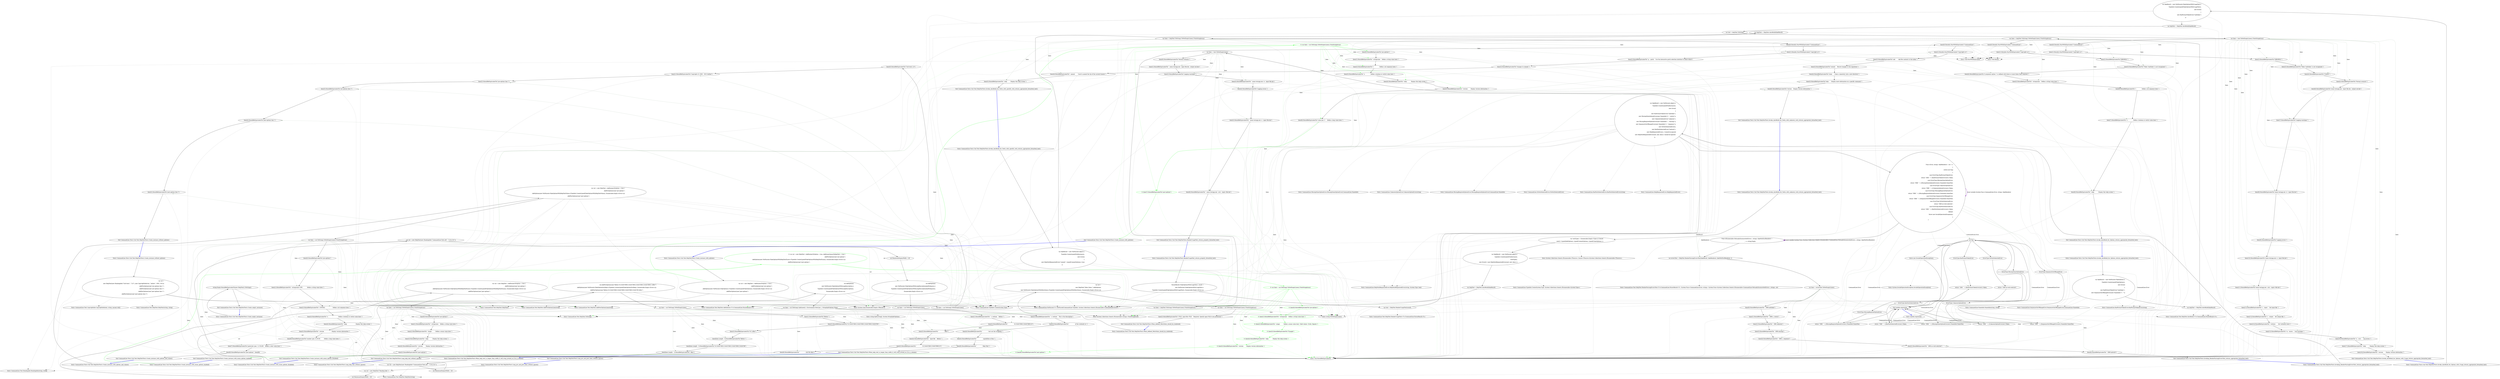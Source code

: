 digraph  {
d24 [cluster="CommandLine.Tests.Unit.Text.HelpTextTests.Create_instance_with_options()", color=green, community=0, label="0: var lines = sut.ToString().ToNotEmptyLines().TrimStringArray()", span="57-57"];
d23 [cluster="CommandLine.Tests.Unit.Text.HelpTextTests.Create_instance_with_options()", label="var sut = new HelpText { AddDashesToOption = true }\r\n                .AddPreOptionsLine(''pre-options'')\r\n                .AddOptions(new NotParsed<FakeOptions>(TypeInfo.Create(typeof(FakeOptions)), Enumerable.Empty<Error>()))\r\n                .AddPostOptionsLine(''post-options'')", span="50-53"];
d25 [cluster="CommandLine.Tests.Unit.Text.HelpTextTests.Create_instance_with_options()", label="lines[0].ShouldBeEquivalentTo(''pre-options'')", span="58-58"];
d4 [cluster="CommandLine.Text.HelpText.ToString()", label="Entry CommandLine.Text.HelpText.ToString()", span="579-579"];
d21 [cluster="string.ToNotEmptyLines()", label="Entry string.ToNotEmptyLines()", span="10-10"];
d38 [cluster="System.Collections.Generic.IEnumerable<string>.TrimStringArray()", label="Entry System.Collections.Generic.IEnumerable<string>.TrimStringArray()", span="15-15"];
d26 [cluster="CommandLine.Tests.Unit.Text.HelpTextTests.Create_instance_with_options()", label="lines[1].ShouldBeEquivalentTo(''--stringvalue    Define a string value here.'')", span="59-59"];
d27 [cluster="CommandLine.Tests.Unit.Text.HelpTextTests.Create_instance_with_options()", label="lines[2].ShouldBeEquivalentTo(''-i               Define a int sequence here.'')", span="60-60"];
d28 [cluster="CommandLine.Tests.Unit.Text.HelpTextTests.Create_instance_with_options()", label="lines[3].ShouldBeEquivalentTo(''-x               Define a boolean or switch value here.'')", span="61-61"];
d29 [cluster="CommandLine.Tests.Unit.Text.HelpTextTests.Create_instance_with_options()", label="lines[4].ShouldBeEquivalentTo(''--help           Display this help screen.'')", span="62-62"];
d30 [cluster="CommandLine.Tests.Unit.Text.HelpTextTests.Create_instance_with_options()", label="lines[5].ShouldBeEquivalentTo(''--version        Display version information.'')", span="63-63"];
d31 [cluster="CommandLine.Tests.Unit.Text.HelpTextTests.Create_instance_with_options()", label="lines[6].ShouldBeEquivalentTo(''value pos. 0     Define a long value here.'')", span="64-64"];
d32 [cluster="CommandLine.Tests.Unit.Text.HelpTextTests.Create_instance_with_options()", color=green, community=0, label="0: lines[7].ShouldBeEquivalentTo(''post-options'')", span="65-65"];
d33 [cluster="CommandLine.Tests.Unit.Text.HelpTextTests.Create_instance_with_options()", label="Exit CommandLine.Tests.Unit.Text.HelpTextTests.Create_instance_with_options()", span="46-46"];
d5 [cluster="Unk.ShouldBeEquivalentTo", label="Entry Unk.ShouldBeEquivalentTo", span=""];
d40 [cluster="CommandLine.Tests.Unit.Text.HelpTextTests.Create_instance_with_enum_options_enabled()", color=green, community=0, label="0: var sut = new HelpText { AddDashesToOption = true, AddEnumValuesToHelpText = true }\r\n                .AddPreOptionsLine(''pre-options'')\r\n                .AddOptions(new NotParsed<FakeOptionsWithHelpTextEnum>(TypeInfo.Create(typeof(FakeOptionsWithHelpTextEnum)), Enumerable.Empty<Error>()))\r\n                .AddPostOptionsLine(''post-options'')", span="74-77"];
d39 [cluster="CommandLine.Tests.Unit.Text.HelpTextTests.Create_instance_with_enum_options_enabled()", label="Entry CommandLine.Tests.Unit.Text.HelpTextTests.Create_instance_with_enum_options_enabled()", span="70-70"];
d41 [cluster="CommandLine.Tests.Unit.Text.HelpTextTests.Create_instance_with_enum_options_enabled()", color=green, community=0, label="0: var lines = sut.ToString().ToNotEmptyLines().TrimStringArray()", span="81-81"];
d3 [cluster="CommandLine.Text.HelpText.HelpText()", label="Entry CommandLine.Text.HelpText.HelpText()", span="35-35"];
d19 [cluster="CommandLine.Text.HelpText.AddPreOptionsLine(string)", label="Entry CommandLine.Text.HelpText.AddPreOptionsLine(string)", span="321-321"];
d34 [cluster="CommandLine.NotParsed<T>.NotParsed(CommandLine.TypeInfo, System.Collections.Generic.IEnumerable<CommandLine.Error>)", label="Entry CommandLine.NotParsed<T>.NotParsed(CommandLine.TypeInfo, System.Collections.Generic.IEnumerable<CommandLine.Error>)", span="163-163"];
d35 [cluster="CommandLine.TypeInfo.Create(System.Type)", label="Entry CommandLine.TypeInfo.Create(System.Type)", span="29-29"];
d36 [cluster="System.Linq.Enumerable.Empty<TResult>()", label="Entry System.Linq.Enumerable.Empty<TResult>()", span="0-0"];
d37 [cluster="CommandLine.Text.HelpText.AddOptions<T>(CommandLine.ParserResult<T>)", label="Entry CommandLine.Text.HelpText.AddOptions<T>(CommandLine.ParserResult<T>)", span="388-388"];
d20 [cluster="CommandLine.Text.HelpText.AddPostOptionsLine(string)", label="Entry CommandLine.Text.HelpText.AddPostOptionsLine(string)", span="332-332"];
d42 [cluster="CommandLine.Tests.Unit.Text.HelpTextTests.Create_instance_with_enum_options_enabled()", color=green, community=0, label="0: lines[0].ShouldBeEquivalentTo(''pre-options'')", span="82-82"];
d43 [cluster="CommandLine.Tests.Unit.Text.HelpTextTests.Create_instance_with_enum_options_enabled()", color=green, community=0, label="0: lines[1].ShouldBeEquivalentTo(''--stringvalue    Define a string value here.'')", span="83-83"];
d44 [cluster="CommandLine.Tests.Unit.Text.HelpTextTests.Create_instance_with_enum_options_enabled()", color=green, community=0, label="0: lines[2].ShouldBeEquivalentTo(''--shape          Define a enum value here. Valid values: Circle, Square,'')", span="84-84"];
d45 [cluster="CommandLine.Tests.Unit.Text.HelpTextTests.Create_instance_with_enum_options_enabled()", color=green, community=0, label="0: lines[3].ShouldBeEquivalentTo(''Triangle'')", span="85-85"];
d46 [cluster="CommandLine.Tests.Unit.Text.HelpTextTests.Create_instance_with_enum_options_enabled()", color=green, community=0, label="0: lines[4].ShouldBeEquivalentTo(''--help           Display this help screen.'')", span="86-86"];
d47 [cluster="CommandLine.Tests.Unit.Text.HelpTextTests.Create_instance_with_enum_options_enabled()", color=green, community=0, label="0: lines[5].ShouldBeEquivalentTo(''--version        Display version information.'')", span="87-87"];
d48 [cluster="CommandLine.Tests.Unit.Text.HelpTextTests.Create_instance_with_enum_options_enabled()", color=green, community=0, label="0: lines[6].ShouldBeEquivalentTo(''post-options'')", span="88-88"];
d49 [cluster="CommandLine.Tests.Unit.Text.HelpTextTests.Create_instance_with_enum_options_enabled()", label="Exit CommandLine.Tests.Unit.Text.HelpTextTests.Create_instance_with_enum_options_enabled()", span="70-70"];
d22 [cluster="CommandLine.Tests.Unit.Text.HelpTextTests.Create_instance_with_options()", label="Entry CommandLine.Tests.Unit.Text.HelpTextTests.Create_instance_with_options()", span="46-46"];
d1 [cluster="CommandLine.Tests.Unit.Text.HelpTextTests.Create_empty_instance()", label="string.Empty.ShouldBeEquivalentTo(new HelpText().ToString())", span="18-18"];
d8 [cluster="CommandLine.Tests.Unit.Text.HelpTextTests.Create_instance_without_options()", label="var lines = sut.ToString().ToNotEmptyLines()", span="34-34"];
d52 [cluster="CommandLine.Tests.Unit.Text.HelpTextTests.Create_instance_with_enum_options_disabled()", label="var lines = sut.ToString().ToNotEmptyLines().TrimStringArray()", span="104-104"];
d62 [cluster="CommandLine.Tests.Unit.Text.HelpTextTests.When_defined_MetaValue_should_be_rendered()", label="var lines = sut.ToString().ToNotEmptyLines().TrimStringArray()", span="124-124"];
d70 [cluster="CommandLine.Tests.Unit.Text.HelpTextTests.When_help_text_is_longer_than_width_it_will_wrap_around_as_if_in_a_column()", label="var lines = sut.ToString().Split(new[] { Environment.NewLine }, StringSplitOptions.None)", span="143-143"];
d82 [cluster="CommandLine.Tests.Unit.Text.HelpTextTests.Long_help_text_without_spaces()", label="var lines = sut.ToString().ToNotEmptyLines()", span="166-166"];
d94 [cluster="CommandLine.Tests.Unit.Text.HelpTextTests.Long_pre_and_post_lines_without_spaces()", label="var lines = sut.ToString().ToNotEmptyLines()", span="188-188"];
d152 [cluster="CommandLine.Tests.Unit.Text.HelpTextTests.Invoke_AutoBuild_for_Options_returns_appropriate_formatted_text()", label="var lines = helpText.ToString().ToNotEmptyLines().TrimStringArray()", span="274-274"];
d169 [cluster="CommandLine.Tests.Unit.Text.HelpTextTests.Invoke_AutoBuild_for_Verbs_with_specific_verb_returns_appropriate_formatted_text()", label="var lines = helpText.ToString().ToNotEmptyLines().TrimStringArray()", span="302-302"];
d181 [cluster="CommandLine.Tests.Unit.Text.HelpTextTests.Invoke_AutoBuild_for_Verbs_with_unknown_verb_returns_appropriate_formatted_text()", label="var lines = helpText.ToString().ToNotEmptyLines().TrimStringArray()", span="328-328"];
d194 [cluster="CommandLine.Tests.Unit.Text.HelpTextTests.Create_instance_with_options_and_values()", label="var lines = sut.ToString().ToNotEmptyLines().TrimStringArray()", span="352-352"];
d221 [cluster="CommandLine.Tests.Unit.Text.HelpTextTests.Invoke_AutoBuild_for_Options_with_Usage_returns_appropriate_formatted_text()", label="var text = helpText.ToString()", span="404-404"];
d107 [cluster="CommandLine.Tests.Unit.Text.HelpTextTests.Invoking_RenderParsingErrorsText_returns_appropriate_formatted_text()", label="var lines = errorsText.ToNotEmptyLines()", span="246-246"];
d208 [cluster="CommandLine.Tests.Unit.Text.HelpTextTests.RenderUsageText_returns_properly_formatted_text()", label="var lines = text.ToNotEmptyLines()", span="377-377"];
d222 [cluster="CommandLine.Tests.Unit.Text.HelpTextTests.Invoke_AutoBuild_for_Options_with_Usage_returns_appropriate_formatted_text()", label="var lines = text.ToNotEmptyLines().TrimStringArray()", span="405-405"];
d9 [cluster="CommandLine.Tests.Unit.Text.HelpTextTests.Create_instance_without_options()", label="lines[0].ShouldBeEquivalentTo(''Unit-tests 2.0'')", span="36-36"];
d10 [cluster="CommandLine.Tests.Unit.Text.HelpTextTests.Create_instance_without_options()", label="lines[1].ShouldBeEquivalentTo(''Copyright (C) 2005 - 2013 Author'')", span="37-37"];
d11 [cluster="CommandLine.Tests.Unit.Text.HelpTextTests.Create_instance_without_options()", label="lines[2].ShouldBeEquivalentTo(''pre-options line 1'')", span="38-38"];
d12 [cluster="CommandLine.Tests.Unit.Text.HelpTextTests.Create_instance_without_options()", label="lines[3].ShouldBeEquivalentTo(''pre-options line 2'')", span="39-39"];
d13 [cluster="CommandLine.Tests.Unit.Text.HelpTextTests.Create_instance_without_options()", label="lines[4].ShouldBeEquivalentTo(''post-options line 1'')", span="40-40"];
d14 [cluster="CommandLine.Tests.Unit.Text.HelpTextTests.Create_instance_without_options()", label="lines[5].ShouldBeEquivalentTo(''post-options line 2'')", span="41-41"];
d53 [cluster="CommandLine.Tests.Unit.Text.HelpTextTests.Create_instance_with_enum_options_disabled()", label="lines[0].ShouldBeEquivalentTo(''pre-options'')", span="105-105"];
d54 [cluster="CommandLine.Tests.Unit.Text.HelpTextTests.Create_instance_with_enum_options_disabled()", label="lines[1].ShouldBeEquivalentTo(''--stringvalue    Define a string value here.'')", span="106-106"];
d55 [cluster="CommandLine.Tests.Unit.Text.HelpTextTests.Create_instance_with_enum_options_disabled()", label="lines[2].ShouldBeEquivalentTo(''--shape          Define a enum value here.'')", span="107-107"];
d56 [cluster="CommandLine.Tests.Unit.Text.HelpTextTests.Create_instance_with_enum_options_disabled()", label="lines[3].ShouldBeEquivalentTo(''--help           Display this help screen.'')", span="108-108"];
d57 [cluster="CommandLine.Tests.Unit.Text.HelpTextTests.Create_instance_with_enum_options_disabled()", label="lines[4].ShouldBeEquivalentTo(''--version        Display version information.'')", span="109-109"];
d58 [cluster="CommandLine.Tests.Unit.Text.HelpTextTests.Create_instance_with_enum_options_disabled()", label="lines[5].ShouldBeEquivalentTo(''post-options'')", span="110-110"];
d63 [cluster="CommandLine.Tests.Unit.Text.HelpTextTests.When_defined_MetaValue_should_be_rendered()", label="lines[2].ShouldBeEquivalentTo(''i FILE, input-file=FILE    Required. Specify input FILE to be processed.'')", span="126-126"];
d71 [cluster="CommandLine.Tests.Unit.Text.HelpTextTests.When_help_text_is_longer_than_width_it_will_wrap_around_as_if_in_a_column()", label="lines[2].ShouldBeEquivalentTo(''  v, verbose    This is the description'')", span="144-144"];
d72 [cluster="CommandLine.Tests.Unit.Text.HelpTextTests.When_help_text_is_longer_than_width_it_will_wrap_around_as_if_in_a_column()", label="lines[3].ShouldBeEquivalentTo(''                of the verbosity to '')", span="146-146"];
d73 [cluster="CommandLine.Tests.Unit.Text.HelpTextTests.When_help_text_is_longer_than_width_it_will_wrap_around_as_if_in_a_column()", label="lines[4].ShouldBeEquivalentTo(''                test out the wrapping '')", span="147-147"];
d74 [cluster="CommandLine.Tests.Unit.Text.HelpTextTests.When_help_text_is_longer_than_width_it_will_wrap_around_as_if_in_a_column()", label="lines[5].ShouldBeEquivalentTo(''                capabilities of the '')", span="148-148"];
d75 [cluster="CommandLine.Tests.Unit.Text.HelpTextTests.When_help_text_is_longer_than_width_it_will_wrap_around_as_if_in_a_column()", label="lines[6].ShouldBeEquivalentTo(''                Help Text.'')", span="149-149"];
d83 [cluster="CommandLine.Tests.Unit.Text.HelpTextTests.Long_help_text_without_spaces()", label="lines[1].ShouldBeEquivalentTo(''  v, verbose    Before '')", span="167-167"];
d84 [cluster="CommandLine.Tests.Unit.Text.HelpTextTests.Long_help_text_without_spaces()", label="lines[2].ShouldBeEquivalentTo(''                012345678901234567890123'')", span="168-168"];
d85 [cluster="CommandLine.Tests.Unit.Text.HelpTextTests.Long_help_text_without_spaces()", label="lines[3].ShouldBeEquivalentTo(''                After'')", span="169-169"];
d86 [cluster="CommandLine.Tests.Unit.Text.HelpTextTests.Long_help_text_without_spaces()", label="lines[4].ShouldBeEquivalentTo(''  input-file    Before '')", span="170-170"];
d87 [cluster="CommandLine.Tests.Unit.Text.HelpTextTests.Long_help_text_without_spaces()", label="lines[5].ShouldBeEquivalentTo(''                012345678901234567890123'')", span="171-171"];
d88 [cluster="CommandLine.Tests.Unit.Text.HelpTextTests.Long_help_text_without_spaces()", label="lines[6].ShouldBeEquivalentTo(''                456789 After'')", span="172-172"];
d95 [cluster="CommandLine.Tests.Unit.Text.HelpTextTests.Long_pre_and_post_lines_without_spaces()", label="lines[1].ShouldBeEquivalentTo(''Before '')", span="189-189"];
d96 [cluster="CommandLine.Tests.Unit.Text.HelpTextTests.Long_pre_and_post_lines_without_spaces()", label="lines[2].ShouldBeEquivalentTo(''0123456789012345678901234567890123456789'')", span="190-190"];
d97 [cluster="CommandLine.Tests.Unit.Text.HelpTextTests.Long_pre_and_post_lines_without_spaces()", label="lines[3].ShouldBeEquivalentTo(''012 After'')", span="191-191"];
d98 [cluster="CommandLine.Tests.Unit.Text.HelpTextTests.Long_pre_and_post_lines_without_spaces()", label="lines[lines.Length - 3].ShouldBeEquivalentTo(''Before '')", span="192-192"];
d99 [cluster="CommandLine.Tests.Unit.Text.HelpTextTests.Long_pre_and_post_lines_without_spaces()", label="lines[lines.Length - 2].ShouldBeEquivalentTo(''0123456789012345678901234567890123456789'')", span="193-193"];
d100 [cluster="CommandLine.Tests.Unit.Text.HelpTextTests.Long_pre_and_post_lines_without_spaces()", label="lines[lines.Length - 1].ShouldBeEquivalentTo('' After'')", span="194-194"];
d108 [cluster="CommandLine.Tests.Unit.Text.HelpTextTests.Invoking_RenderParsingErrorsText_returns_appropriate_formatted_text()", label="lines[0].ShouldBeEquivalentTo(''  ERR badtoken'')", span="248-248"];
d109 [cluster="CommandLine.Tests.Unit.Text.HelpTextTests.Invoking_RenderParsingErrorsText_returns_appropriate_formatted_text()", label="lines[1].ShouldBeEquivalentTo(''  ERR x, switch'')", span="249-249"];
d110 [cluster="CommandLine.Tests.Unit.Text.HelpTextTests.Invoking_RenderParsingErrorsText_returns_appropriate_formatted_text()", label="lines[2].ShouldBeEquivalentTo(''  ERR unknown'')", span="250-250"];
d111 [cluster="CommandLine.Tests.Unit.Text.HelpTextTests.Invoking_RenderParsingErrorsText_returns_appropriate_formatted_text()", label="lines[3].ShouldBeEquivalentTo(''  ERR missing'')", span="251-251"];
d112 [cluster="CommandLine.Tests.Unit.Text.HelpTextTests.Invoking_RenderParsingErrorsText_returns_appropriate_formatted_text()", label="lines[4].ShouldBeEquivalentTo(''  ERR s, sequence'')", span="252-252"];
d113 [cluster="CommandLine.Tests.Unit.Text.HelpTextTests.Invoking_RenderParsingErrorsText_returns_appropriate_formatted_text()", label="lines[5].ShouldBeEquivalentTo(''  ERR no-verb-selected'')", span="253-253"];
d114 [cluster="CommandLine.Tests.Unit.Text.HelpTextTests.Invoking_RenderParsingErrorsText_returns_appropriate_formatted_text()", label="lines[6].ShouldBeEquivalentTo(''  ERR badverb'')", span="254-254"];
d155 [cluster="CommandLine.Tests.Unit.Text.HelpTextTests.Invoke_AutoBuild_for_Options_returns_appropriate_formatted_text()", label="lines[2].ShouldBeEquivalentTo(''ERROR(S):'')", span="277-277"];
d156 [cluster="CommandLine.Tests.Unit.Text.HelpTextTests.Invoke_AutoBuild_for_Options_returns_appropriate_formatted_text()", label="lines[3].ShouldBeEquivalentTo(''Token 'badtoken' is not recognized.'')", span="278-278"];
d157 [cluster="CommandLine.Tests.Unit.Text.HelpTextTests.Invoke_AutoBuild_for_Options_returns_appropriate_formatted_text()", label="lines[4].ShouldBeEquivalentTo(''A sequence option 'i' is defined with fewer or more items than required.'')", span="279-279"];
d158 [cluster="CommandLine.Tests.Unit.Text.HelpTextTests.Invoke_AutoBuild_for_Options_returns_appropriate_formatted_text()", label="lines[5].ShouldBeEquivalentTo(''--stringvalue    Define a string value here.'')", span="280-280"];
d159 [cluster="CommandLine.Tests.Unit.Text.HelpTextTests.Invoke_AutoBuild_for_Options_returns_appropriate_formatted_text()", label="lines[6].ShouldBeEquivalentTo(''-i               Define a int sequence here.'')", span="281-281"];
d160 [cluster="CommandLine.Tests.Unit.Text.HelpTextTests.Invoke_AutoBuild_for_Options_returns_appropriate_formatted_text()", label="lines[7].ShouldBeEquivalentTo(''-x               Define a boolean or switch value here.'')", span="282-282"];
d161 [cluster="CommandLine.Tests.Unit.Text.HelpTextTests.Invoke_AutoBuild_for_Options_returns_appropriate_formatted_text()", label="lines[8].ShouldBeEquivalentTo(''--help           Display this help screen.'')", span="283-283"];
d172 [cluster="CommandLine.Tests.Unit.Text.HelpTextTests.Invoke_AutoBuild_for_Verbs_with_specific_verb_returns_appropriate_formatted_text()", label="lines[2].ShouldBeEquivalentTo(''-p, --patch    Use the interactive patch selection interface to chose which'')", span="306-306"];
d173 [cluster="CommandLine.Tests.Unit.Text.HelpTextTests.Invoke_AutoBuild_for_Verbs_with_specific_verb_returns_appropriate_formatted_text()", label="lines[3].ShouldBeEquivalentTo(''changes to commit.'')", span="307-307"];
d174 [cluster="CommandLine.Tests.Unit.Text.HelpTextTests.Invoke_AutoBuild_for_Verbs_with_specific_verb_returns_appropriate_formatted_text()", label="lines[4].ShouldBeEquivalentTo(''--amend        Used to amend the tip of the current branch.'')", span="308-308"];
d175 [cluster="CommandLine.Tests.Unit.Text.HelpTextTests.Invoke_AutoBuild_for_Verbs_with_specific_verb_returns_appropriate_formatted_text()", label="lines[5].ShouldBeEquivalentTo(''--help         Display this help screen.'')", span="309-309"];
d184 [cluster="CommandLine.Tests.Unit.Text.HelpTextTests.Invoke_AutoBuild_for_Verbs_with_unknown_verb_returns_appropriate_formatted_text()", label="lines[2].ShouldBeEquivalentTo(''add        Add file contents to the index.'')", span="332-332"];
d185 [cluster="CommandLine.Tests.Unit.Text.HelpTextTests.Invoke_AutoBuild_for_Verbs_with_unknown_verb_returns_appropriate_formatted_text()", label="lines[3].ShouldBeEquivalentTo(''commit     Record changes to the repository.'')", span="333-333"];
d186 [cluster="CommandLine.Tests.Unit.Text.HelpTextTests.Invoke_AutoBuild_for_Verbs_with_unknown_verb_returns_appropriate_formatted_text()", label="lines[4].ShouldBeEquivalentTo(''clone      Clone a repository into a new directory.'')", span="334-334"];
d187 [cluster="CommandLine.Tests.Unit.Text.HelpTextTests.Invoke_AutoBuild_for_Verbs_with_unknown_verb_returns_appropriate_formatted_text()", label="lines[5].ShouldBeEquivalentTo(''help       Display more information on a specific command.'')", span="335-335"];
d188 [cluster="CommandLine.Tests.Unit.Text.HelpTextTests.Invoke_AutoBuild_for_Verbs_with_unknown_verb_returns_appropriate_formatted_text()", label="lines[6].ShouldBeEquivalentTo(''version    Display version information.'')", span="336-336"];
d195 [cluster="CommandLine.Tests.Unit.Text.HelpTextTests.Create_instance_with_options_and_values()", label="lines[0].ShouldBeEquivalentTo(''pre-options'')", span="353-353"];
d196 [cluster="CommandLine.Tests.Unit.Text.HelpTextTests.Create_instance_with_options_and_values()", label="lines[1].ShouldBeEquivalentTo(''--stringvalue=STR            Define a string value here.'')", span="354-354"];
d197 [cluster="CommandLine.Tests.Unit.Text.HelpTextTests.Create_instance_with_options_and_values()", label="lines[2].ShouldBeEquivalentTo(''-i INTSEQ                    Define a int sequence here.'')", span="355-355"];
d198 [cluster="CommandLine.Tests.Unit.Text.HelpTextTests.Create_instance_with_options_and_values()", label="lines[3].ShouldBeEquivalentTo(''-x                           Define a boolean or switch value here.'')", span="356-356"];
d199 [cluster="CommandLine.Tests.Unit.Text.HelpTextTests.Create_instance_with_options_and_values()", label="lines[4].ShouldBeEquivalentTo(''--help                       Display this help screen.'')", span="357-357"];
d200 [cluster="CommandLine.Tests.Unit.Text.HelpTextTests.Create_instance_with_options_and_values()", label="lines[5].ShouldBeEquivalentTo(''--version                    Display version information.'')", span="358-358"];
d201 [cluster="CommandLine.Tests.Unit.Text.HelpTextTests.Create_instance_with_options_and_values()", label="lines[6].ShouldBeEquivalentTo(''number (pos. 0) NUM          Define a long value here.'')", span="359-359"];
d202 [cluster="CommandLine.Tests.Unit.Text.HelpTextTests.Create_instance_with_options_and_values()", label="lines[7].ShouldBeEquivalentTo(''paintcolor (pos. 1) COLOR    Define a color value here.'')", span="360-360"];
d203 [cluster="CommandLine.Tests.Unit.Text.HelpTextTests.Create_instance_with_options_and_values()", label="lines[8].ShouldBeEquivalentTo(''post-options'', lines[8])", span="361-361"];
d209 [cluster="CommandLine.Tests.Unit.Text.HelpTextTests.RenderUsageText_returns_properly_formatted_text()", label="lines[0].ShouldBeEquivalentTo(''Normal scenario:'')", span="380-380"];
d210 [cluster="CommandLine.Tests.Unit.Text.HelpTextTests.RenderUsageText_returns_properly_formatted_text()", label="lines[1].ShouldBeEquivalentTo(''  mono testapp.exe --input file.bin --output out.bin'')", span="381-381"];
d211 [cluster="CommandLine.Tests.Unit.Text.HelpTextTests.RenderUsageText_returns_properly_formatted_text()", label="lines[2].ShouldBeEquivalentTo(''Logging warnings:'')", span="382-382"];
d212 [cluster="CommandLine.Tests.Unit.Text.HelpTextTests.RenderUsageText_returns_properly_formatted_text()", label="lines[3].ShouldBeEquivalentTo(''  mono testapp.exe -w --input file.bin'')", span="383-383"];
d213 [cluster="CommandLine.Tests.Unit.Text.HelpTextTests.RenderUsageText_returns_properly_formatted_text()", label="lines[4].ShouldBeEquivalentTo(''Logging errors:'')", span="384-384"];
d214 [cluster="CommandLine.Tests.Unit.Text.HelpTextTests.RenderUsageText_returns_properly_formatted_text()", label="lines[5].ShouldBeEquivalentTo(''  mono testapp.exe -e --input file.bin'')", span="385-385"];
d215 [cluster="CommandLine.Tests.Unit.Text.HelpTextTests.RenderUsageText_returns_properly_formatted_text()", label="lines[6].ShouldBeEquivalentTo(''  mono testapp.exe --errs --input=file.bin'')", span="386-386"];
d225 [cluster="CommandLine.Tests.Unit.Text.HelpTextTests.Invoke_AutoBuild_for_Options_with_Usage_returns_appropriate_formatted_text()", label="lines[2].ShouldBeEquivalentTo(''ERROR(S):'')", span="408-408"];
d226 [cluster="CommandLine.Tests.Unit.Text.HelpTextTests.Invoke_AutoBuild_for_Options_with_Usage_returns_appropriate_formatted_text()", label="lines[3].ShouldBeEquivalentTo(''Token 'badtoken' is not recognized.'')", span="409-409"];
d227 [cluster="CommandLine.Tests.Unit.Text.HelpTextTests.Invoke_AutoBuild_for_Options_with_Usage_returns_appropriate_formatted_text()", label="lines[4].ShouldBeEquivalentTo(''USAGE:'')", span="410-410"];
d228 [cluster="CommandLine.Tests.Unit.Text.HelpTextTests.Invoke_AutoBuild_for_Options_with_Usage_returns_appropriate_formatted_text()", label="lines[5].ShouldBeEquivalentTo(''Normal scenario:'')", span="411-411"];
d229 [cluster="CommandLine.Tests.Unit.Text.HelpTextTests.Invoke_AutoBuild_for_Options_with_Usage_returns_appropriate_formatted_text()", label="lines[6].ShouldBeEquivalentTo(''mono testapp.exe --input file.bin --output out.bin'')", span="412-412"];
d230 [cluster="CommandLine.Tests.Unit.Text.HelpTextTests.Invoke_AutoBuild_for_Options_with_Usage_returns_appropriate_formatted_text()", label="lines[7].ShouldBeEquivalentTo(''Logging warnings:'')", span="413-413"];
d231 [cluster="CommandLine.Tests.Unit.Text.HelpTextTests.Invoke_AutoBuild_for_Options_with_Usage_returns_appropriate_formatted_text()", label="lines[8].ShouldBeEquivalentTo(''mono testapp.exe -w --input file.bin'')", span="414-414"];
d232 [cluster="CommandLine.Tests.Unit.Text.HelpTextTests.Invoke_AutoBuild_for_Options_with_Usage_returns_appropriate_formatted_text()", label="lines[9].ShouldBeEquivalentTo(''Logging errors:'')", span="415-415"];
d233 [cluster="CommandLine.Tests.Unit.Text.HelpTextTests.Invoke_AutoBuild_for_Options_with_Usage_returns_appropriate_formatted_text()", label="lines[10].ShouldBeEquivalentTo(''mono testapp.exe -e --input file.bin'')", span="416-416"];
d234 [cluster="CommandLine.Tests.Unit.Text.HelpTextTests.Invoke_AutoBuild_for_Options_with_Usage_returns_appropriate_formatted_text()", label="lines[11].ShouldBeEquivalentTo(''mono testapp.exe --errs --input=file.bin'')", span="417-417"];
d235 [cluster="CommandLine.Tests.Unit.Text.HelpTextTests.Invoke_AutoBuild_for_Options_with_Usage_returns_appropriate_formatted_text()", label="lines[12].ShouldBeEquivalentTo(''-i, --input     Set input file.'')", span="418-418"];
d236 [cluster="CommandLine.Tests.Unit.Text.HelpTextTests.Invoke_AutoBuild_for_Options_with_Usage_returns_appropriate_formatted_text()", label="lines[13].ShouldBeEquivalentTo(''-i, --output    Set output file.'')", span="419-419"];
d237 [cluster="CommandLine.Tests.Unit.Text.HelpTextTests.Invoke_AutoBuild_for_Options_with_Usage_returns_appropriate_formatted_text()", label="lines[14].ShouldBeEquivalentTo(''--verbose       Set verbosity level.'')", span="420-420"];
d238 [cluster="CommandLine.Tests.Unit.Text.HelpTextTests.Invoke_AutoBuild_for_Options_with_Usage_returns_appropriate_formatted_text()", label="lines[15].ShouldBeEquivalentTo(''-w, --warns     Log warnings.'')", span="421-421"];
d239 [cluster="CommandLine.Tests.Unit.Text.HelpTextTests.Invoke_AutoBuild_for_Options_with_Usage_returns_appropriate_formatted_text()", label="lines[16].ShouldBeEquivalentTo(''-e, --errs      Log errors.'')", span="422-422"];
d240 [cluster="CommandLine.Tests.Unit.Text.HelpTextTests.Invoke_AutoBuild_for_Options_with_Usage_returns_appropriate_formatted_text()", label="lines[17].ShouldBeEquivalentTo(''--help          Display this help screen.'')", span="423-423"];
d241 [cluster="CommandLine.Tests.Unit.Text.HelpTextTests.Invoke_AutoBuild_for_Options_with_Usage_returns_appropriate_formatted_text()", label="lines[18].ShouldBeEquivalentTo(''--version       Display version information.'')", span="424-424"];
d51 [cluster="CommandLine.Tests.Unit.Text.HelpTextTests.Create_instance_with_enum_options_disabled()", label="var sut = new HelpText { AddDashesToOption = true }\r\n                .AddPreOptionsLine(''pre-options'')\r\n                .AddOptions(new NotParsed<FakeOptionsWithHelpTextEnum>(TypeInfo.Create(typeof(FakeOptionsWithHelpTextEnum)), Enumerable.Empty<Error>()))\r\n                .AddPostOptionsLine(''post-options'')", span="97-100"];
d193 [cluster="CommandLine.Tests.Unit.Text.HelpTextTests.Create_instance_with_options_and_values()", label="var sut = new HelpText { AddDashesToOption = true }\r\n                .AddPreOptionsLine(''pre-options'')\r\n                .AddOptions(new NotParsed<FakeOptionsWithHelpTextValue>(TypeInfo.Create(typeof(FakeOptionsWithHelpTextValue)), Enumerable.Empty<Error>()))\r\n                .AddPostOptionsLine(''post-options'')", span="345-348"];
d7 [cluster="CommandLine.Tests.Unit.Text.HelpTextTests.Create_instance_without_options()", label="var sut =\r\n                new HelpText(new HeadingInfo(''Unit-tests'', ''2.0''), new CopyrightInfo(true, ''Author'', 2005, 2013))\r\n                    .AddPreOptionsLine(''pre-options line 1'')\r\n                    .AddPreOptionsLine(''pre-options line 2'')\r\n                    .AddPostOptionsLine(''post-options line 1'')\r\n                    .AddPostOptionsLine(''post-options line 2'')", span="26-31"];
d93 [cluster="CommandLine.Tests.Unit.Text.HelpTextTests.Long_pre_and_post_lines_without_spaces()", label="sut.AddPreOptionsLine(''Before 0123456789012345678901234567890123456789012 After'')\r\n                .AddOptions(new NotParsed<FakeOptionsForHelp>(TypeInfo.Create(typeof(FakeOptionsForHelp)), Enumerable.Empty<Error>()))\r\n                .AddPostOptionsLine(''Before 0123456789012345678901234567890123456789 After'')", span="183-185"];
d61 [cluster="CommandLine.Tests.Unit.Text.HelpTextTests.When_defined_MetaValue_should_be_rendered()", label="var sut =\r\n                new HelpText(''Meta Value.'').AddOptions(\r\n                    new NotParsed<FakeOptionsWithMetaValue>(TypeInfo.Create(typeof(FakeOptionsWithMetaValue)), Enumerable.Empty<Error>()))", span="119-121"];
d69 [cluster="CommandLine.Tests.Unit.Text.HelpTextTests.When_help_text_is_longer_than_width_it_will_wrap_around_as_if_in_a_column()", label="sut.AddOptions(\r\n                new NotParsed<FakeOptionsWithLongDescription>(\r\n                    TypeInfo.Create(typeof(FakeOptionsWithLongDescription)),\r\n                    Enumerable.Empty<Error>()))", span="137-140"];
d81 [cluster="CommandLine.Tests.Unit.Text.HelpTextTests.Long_help_text_without_spaces()", label="sut.AddOptions(\r\n                new NotParsed<FakeOptionsWithLongDescriptionAndNoSpaces>(\r\n                    TypeInfo.Create(typeof(FakeOptionsWithLongDescriptionAndNoSpaces)),\r\n                    Enumerable.Empty<Error>()))", span="160-163"];
d103 [cluster="CommandLine.Tests.Unit.Text.HelpTextTests.Invoking_RenderParsingErrorsText_returns_appropriate_formatted_text()", label="var fakeResult = new NotParsed<object>(\r\n                TypeInfo.Create(typeof(NullInstance)),\r\n                new Error[]\r\n                    {\r\n                        new BadFormatTokenError(''badtoken''),\r\n                        new MissingValueOptionError(new NameInfo(''x'', ''switch'')),\r\n                        new UnknownOptionError(''unknown''),\r\n                        new MissingRequiredOptionError(new NameInfo('''', ''missing'')),\r\n                        new SequenceOutOfRangeError(new NameInfo(''s'', ''sequence'')),\r\n                        new NoVerbSelectedError(),\r\n                        new BadVerbSelectedError(''badverb''),\r\n                        new HelpRequestedError(), // should be ignored\r\n                        new HelpVerbRequestedError(null, null, false) // should be ignored \r\n                    })", span="203-216"];
d150 [cluster="CommandLine.Tests.Unit.Text.HelpTextTests.Invoke_AutoBuild_for_Options_returns_appropriate_formatted_text()", label="var fakeResult = new NotParsed<FakeOptions>(\r\n                TypeInfo.Create(typeof(FakeOptions)),\r\n                new Error[]\r\n                    {\r\n                        new BadFormatTokenError(''badtoken''),\r\n                        new SequenceOutOfRangeError(new NameInfo(''i'', ''''))\r\n                    })", span="262-268"];
d167 [cluster="CommandLine.Tests.Unit.Text.HelpTextTests.Invoke_AutoBuild_for_Verbs_with_specific_verb_returns_appropriate_formatted_text()", label="var fakeResult = new NotParsed<object>(\r\n                TypeInfo.Create(typeof(NullInstance)),\r\n                new Error[]\r\n                    {\r\n                        new HelpVerbRequestedError(''commit'', typeof(CommitOptions), true)\r\n                    })", span="291-296"];
d179 [cluster="CommandLine.Tests.Unit.Text.HelpTextTests.Invoke_AutoBuild_for_Verbs_with_unknown_verb_returns_appropriate_formatted_text()", label="var fakeResult = new NotParsed<object>(\r\n                TypeInfo.Create(typeof(NullInstance),\r\n                    verbTypes),\r\n                new Error[] { new HelpVerbRequestedError(null, null, false) })", span="319-322"];
d206 [cluster="CommandLine.Tests.Unit.Text.HelpTextTests.RenderUsageText_returns_properly_formatted_text()", label="ParserResult<FakeOptionsWithUsageText> result =\r\n                new NotParsed<FakeOptionsWithUsageText>(\r\n                    TypeInfo.Create(typeof(FakeOptionsWithUsageText)), Enumerable.Empty<Error>())", span="369-371"];
d219 [cluster="CommandLine.Tests.Unit.Text.HelpTextTests.Invoke_AutoBuild_for_Options_with_Usage_returns_appropriate_formatted_text()", label="var fakeResult = new NotParsed<FakeOptionsWithUsageText>(\r\n                TypeInfo.Create(typeof(FakeOptionsWithUsageText)),\r\n                new Error[]\r\n                    {\r\n                        new BadFormatTokenError(''badtoken'')\r\n                    })", span="393-398"];
d178 [cluster="CommandLine.Tests.Unit.Text.HelpTextTests.Invoke_AutoBuild_for_Verbs_with_unknown_verb_returns_appropriate_formatted_text()", label="var verbTypes = Enumerable.Empty<Type>().Concat(\r\n                new[] { typeof(AddOptions), typeof(CommitOptions), typeof(CloneOptions) })", span="317-318"];
d0 [cluster="CommandLine.Tests.Unit.Text.HelpTextTests.Create_empty_instance()", label="Entry CommandLine.Tests.Unit.Text.HelpTextTests.Create_empty_instance()", span="16-16"];
d2 [cluster="CommandLine.Tests.Unit.Text.HelpTextTests.Create_empty_instance()", label="Exit CommandLine.Tests.Unit.Text.HelpTextTests.Create_empty_instance()", span="16-16"];
d67 [cluster="CommandLine.Tests.Unit.Text.HelpTextTests.When_help_text_is_longer_than_width_it_will_wrap_around_as_if_in_a_column()", label="var sut = new HelpText(new HeadingInfo(''CommandLine.Tests.dll'', ''1.9.4.131''))", span="135-135"];
d77 [cluster="string.Split(string[], System.StringSplitOptions)", label="Entry string.Split(string[], System.StringSplitOptions)", span="0-0"];
d79 [cluster="CommandLine.Tests.Unit.Text.HelpTextTests.Long_help_text_without_spaces()", label="var sut = new HelpText(new HeadingInfo(''CommandLine.Tests.dll'', ''1.9.4.131''))", span="158-158"];
d91 [cluster="CommandLine.Tests.Unit.Text.HelpTextTests.Long_pre_and_post_lines_without_spaces()", label="var sut = new HelpText(''Heading Info.'')", span="181-181"];
d151 [cluster="CommandLine.Tests.Unit.Text.HelpTextTests.Invoke_AutoBuild_for_Options_returns_appropriate_formatted_text()", label="var helpText = HelpText.AutoBuild(fakeResult)", span="271-271"];
d153 [cluster="CommandLine.Tests.Unit.Text.HelpTextTests.Invoke_AutoBuild_for_Options_returns_appropriate_formatted_text()", label="lines[0].Should().StartWithEquivalent(''CommandLine'')", span="275-275"];
d154 [cluster="CommandLine.Tests.Unit.Text.HelpTextTests.Invoke_AutoBuild_for_Options_returns_appropriate_formatted_text()", label="lines[1].Should().StartWithEquivalent(''Copyright (c)'')", span="276-276"];
d168 [cluster="CommandLine.Tests.Unit.Text.HelpTextTests.Invoke_AutoBuild_for_Verbs_with_specific_verb_returns_appropriate_formatted_text()", label="var helpText = HelpText.AutoBuild(fakeResult)", span="299-299"];
d170 [cluster="CommandLine.Tests.Unit.Text.HelpTextTests.Invoke_AutoBuild_for_Verbs_with_specific_verb_returns_appropriate_formatted_text()", label="lines[0].Should().StartWithEquivalent(''CommandLine'')", span="304-304"];
d171 [cluster="CommandLine.Tests.Unit.Text.HelpTextTests.Invoke_AutoBuild_for_Verbs_with_specific_verb_returns_appropriate_formatted_text()", label="lines[1].Should().StartWithEquivalent(''Copyright (c)'')", span="305-305"];
d180 [cluster="CommandLine.Tests.Unit.Text.HelpTextTests.Invoke_AutoBuild_for_Verbs_with_unknown_verb_returns_appropriate_formatted_text()", label="var helpText = HelpText.AutoBuild(fakeResult)", span="325-325"];
d182 [cluster="CommandLine.Tests.Unit.Text.HelpTextTests.Invoke_AutoBuild_for_Verbs_with_unknown_verb_returns_appropriate_formatted_text()", label="lines[0].Should().StartWithEquivalent(''CommandLine'')", span="330-330"];
d183 [cluster="CommandLine.Tests.Unit.Text.HelpTextTests.Invoke_AutoBuild_for_Verbs_with_unknown_verb_returns_appropriate_formatted_text()", label="lines[1].Should().StartWithEquivalent(''Copyright (c)'')", span="331-331"];
d220 [cluster="CommandLine.Tests.Unit.Text.HelpTextTests.Invoke_AutoBuild_for_Options_with_Usage_returns_appropriate_formatted_text()", label="var helpText = HelpText.AutoBuild(fakeResult)", span="401-401"];
d106 [cluster="CommandLine.Tests.Unit.Text.HelpTextTests.Invoking_RenderParsingErrorsText_returns_appropriate_formatted_text()", label="var errorsText = HelpText.RenderParsingErrorsText(fakeResult, fakeRenderer, fakeMutExclRenderer, 2)", span="243-243"];
d207 [cluster="CommandLine.Tests.Unit.Text.HelpTextTests.RenderUsageText_returns_properly_formatted_text()", label="var text = HelpText.RenderUsageText(result)", span="374-374"];
d223 [cluster="CommandLine.Tests.Unit.Text.HelpTextTests.Invoke_AutoBuild_for_Options_with_Usage_returns_appropriate_formatted_text()", label="lines[0].Should().StartWithEquivalent(''CommandLine'')", span="406-406"];
d224 [cluster="CommandLine.Tests.Unit.Text.HelpTextTests.Invoke_AutoBuild_for_Options_with_Usage_returns_appropriate_formatted_text()", label="lines[1].Should().StartWithEquivalent(''Copyright (c)'')", span="407-407"];
d15 [cluster="CommandLine.Tests.Unit.Text.HelpTextTests.Create_instance_without_options()", label="Exit CommandLine.Tests.Unit.Text.HelpTextTests.Create_instance_without_options()", span="22-22"];
d59 [cluster="CommandLine.Tests.Unit.Text.HelpTextTests.Create_instance_with_enum_options_disabled()", label="Exit CommandLine.Tests.Unit.Text.HelpTextTests.Create_instance_with_enum_options_disabled()", span="93-93"];
d64 [cluster="CommandLine.Tests.Unit.Text.HelpTextTests.When_defined_MetaValue_should_be_rendered()", label="Exit CommandLine.Tests.Unit.Text.HelpTextTests.When_defined_MetaValue_should_be_rendered()", span="115-115"];
d76 [cluster="CommandLine.Tests.Unit.Text.HelpTextTests.When_help_text_is_longer_than_width_it_will_wrap_around_as_if_in_a_column()", label="Exit CommandLine.Tests.Unit.Text.HelpTextTests.When_help_text_is_longer_than_width_it_will_wrap_around_as_if_in_a_column()", span="131-131"];
d89 [cluster="CommandLine.Tests.Unit.Text.HelpTextTests.Long_help_text_without_spaces()", label="Exit CommandLine.Tests.Unit.Text.HelpTextTests.Long_help_text_without_spaces()", span="154-154"];
d101 [cluster="CommandLine.Tests.Unit.Text.HelpTextTests.Long_pre_and_post_lines_without_spaces()", label="Exit CommandLine.Tests.Unit.Text.HelpTextTests.Long_pre_and_post_lines_without_spaces()", span="177-177"];
d115 [cluster="CommandLine.Tests.Unit.Text.HelpTextTests.Invoking_RenderParsingErrorsText_returns_appropriate_formatted_text()", label="Exit CommandLine.Tests.Unit.Text.HelpTextTests.Invoking_RenderParsingErrorsText_returns_appropriate_formatted_text()", span="200-200"];
d162 [cluster="CommandLine.Tests.Unit.Text.HelpTextTests.Invoke_AutoBuild_for_Options_returns_appropriate_formatted_text()", label="Exit CommandLine.Tests.Unit.Text.HelpTextTests.Invoke_AutoBuild_for_Options_returns_appropriate_formatted_text()", span="259-259"];
d176 [cluster="CommandLine.Tests.Unit.Text.HelpTextTests.Invoke_AutoBuild_for_Verbs_with_specific_verb_returns_appropriate_formatted_text()", label="Exit CommandLine.Tests.Unit.Text.HelpTextTests.Invoke_AutoBuild_for_Verbs_with_specific_verb_returns_appropriate_formatted_text()", span="288-288"];
d189 [cluster="CommandLine.Tests.Unit.Text.HelpTextTests.Invoke_AutoBuild_for_Verbs_with_unknown_verb_returns_appropriate_formatted_text()", label="Exit CommandLine.Tests.Unit.Text.HelpTextTests.Invoke_AutoBuild_for_Verbs_with_unknown_verb_returns_appropriate_formatted_text()", span="314-314"];
d204 [cluster="CommandLine.Tests.Unit.Text.HelpTextTests.Create_instance_with_options_and_values()", label="Exit CommandLine.Tests.Unit.Text.HelpTextTests.Create_instance_with_options_and_values()", span="341-341"];
d216 [cluster="CommandLine.Tests.Unit.Text.HelpTextTests.RenderUsageText_returns_properly_formatted_text()", label="Exit CommandLine.Tests.Unit.Text.HelpTextTests.RenderUsageText_returns_properly_formatted_text()", span="366-366"];
d242 [cluster="CommandLine.Tests.Unit.Text.HelpTextTests.Invoke_AutoBuild_for_Options_with_Usage_returns_appropriate_formatted_text()", label="Exit CommandLine.Tests.Unit.Text.HelpTextTests.Invoke_AutoBuild_for_Options_with_Usage_returns_appropriate_formatted_text()", span="390-390"];
d50 [cluster="CommandLine.Tests.Unit.Text.HelpTextTests.Create_instance_with_enum_options_disabled()", label="Entry CommandLine.Tests.Unit.Text.HelpTextTests.Create_instance_with_enum_options_disabled()", span="93-93"];
d192 [cluster="CommandLine.Tests.Unit.Text.HelpTextTests.Create_instance_with_options_and_values()", label="Entry CommandLine.Tests.Unit.Text.HelpTextTests.Create_instance_with_options_and_values()", span="341-341"];
d6 [cluster="CommandLine.Tests.Unit.Text.HelpTextTests.Create_instance_without_options()", label="Entry CommandLine.Tests.Unit.Text.HelpTextTests.Create_instance_without_options()", span="22-22"];
d16 [cluster="CommandLine.Text.HelpText.HelpText(string, string)", label="Entry CommandLine.Text.HelpText.HelpText(string, string)", span="81-81"];
d17 [cluster="CommandLine.Text.HeadingInfo.HeadingInfo(string, string)", label="Entry CommandLine.Text.HeadingInfo.HeadingInfo(string, string)", span="27-27"];
d18 [cluster="CommandLine.Text.CopyrightInfo.CopyrightInfo(bool, string, params int[])", label="Entry CommandLine.Text.CopyrightInfo.CopyrightInfo(bool, string, params int[])", span="60-60"];
d92 [cluster="CommandLine.Tests.Unit.Text.HelpTextTests.Long_pre_and_post_lines_without_spaces()", label="sut.MaximumDisplayWidth = 40", span="182-182"];
d60 [cluster="CommandLine.Tests.Unit.Text.HelpTextTests.When_defined_MetaValue_should_be_rendered()", label="Entry CommandLine.Tests.Unit.Text.HelpTextTests.When_defined_MetaValue_should_be_rendered()", span="115-115"];
d65 [cluster="CommandLine.Text.HelpText.HelpText(string)", label="Entry CommandLine.Text.HelpText.HelpText(string)", span="58-58"];
d68 [cluster="CommandLine.Tests.Unit.Text.HelpTextTests.When_help_text_is_longer_than_width_it_will_wrap_around_as_if_in_a_column()", label="sut.MaximumDisplayWidth = 40", span="136-136"];
d80 [cluster="CommandLine.Tests.Unit.Text.HelpTextTests.Long_help_text_without_spaces()", label="sut.MaximumDisplayWidth = 40", span="159-159"];
d102 [cluster="CommandLine.Tests.Unit.Text.HelpTextTests.Invoking_RenderParsingErrorsText_returns_appropriate_formatted_text()", label="Entry CommandLine.Tests.Unit.Text.HelpTextTests.Invoking_RenderParsingErrorsText_returns_appropriate_formatted_text()", span="200-200"];
d104 [cluster="CommandLine.Tests.Unit.Text.HelpTextTests.Invoking_RenderParsingErrorsText_returns_appropriate_formatted_text()", label="Func<Error, string> fakeRenderer = err =>\r\n                {\r\n                    switch (err.Tag)\r\n                    {\r\n                        case ErrorType.BadFormatTokenError:\r\n                            return ''ERR '' + ((BadFormatTokenError)err).Token;\r\n                        case ErrorType.MissingValueOptionError:\r\n                            return ''ERR '' + ((MissingValueOptionError)err).NameInfo.NameText;\r\n                        case ErrorType.UnknownOptionError:\r\n                            return ''ERR '' + ((UnknownOptionError)err).Token;\r\n                        case ErrorType.MissingRequiredOptionError:\r\n                            return ''ERR '' + ((MissingRequiredOptionError)err).NameInfo.NameText;\r\n                        case ErrorType.SequenceOutOfRangeError:\r\n                            return ''ERR '' + ((SequenceOutOfRangeError)err).NameInfo.NameText;\r\n                        case ErrorType.NoVerbSelectedError:\r\n                            return ''ERR no-verb-selected'';\r\n                        case ErrorType.BadVerbSelectedError:\r\n                            return ''ERR '' + ((BadVerbSelectedError)err).Token;\r\n                        default:\r\n                            throw new InvalidOperationException();\r\n                    }\r\n                }", span="217-238"];
d116 [cluster="CommandLine.BadFormatTokenError.BadFormatTokenError(string)", label="Entry CommandLine.BadFormatTokenError.BadFormatTokenError(string)", span="196-196"];
d117 [cluster="CommandLine.MissingValueOptionError.MissingValueOptionError(CommandLine.NameInfo)", label="Entry CommandLine.MissingValueOptionError.MissingValueOptionError(CommandLine.NameInfo)", span="269-269"];
d118 [cluster="CommandLine.NameInfo.NameInfo(string, string)", label="Entry CommandLine.NameInfo.NameInfo(string, string)", span="20-20"];
d119 [cluster="CommandLine.UnknownOptionError.UnknownOptionError(string)", label="Entry CommandLine.UnknownOptionError.UnknownOptionError(string)", span="280-280"];
d120 [cluster="CommandLine.MissingRequiredOptionError.MissingRequiredOptionError(CommandLine.NameInfo)", label="Entry CommandLine.MissingRequiredOptionError.MissingRequiredOptionError(CommandLine.NameInfo)", span="291-291"];
d121 [cluster="CommandLine.SequenceOutOfRangeError.SequenceOutOfRangeError(CommandLine.NameInfo)", label="Entry CommandLine.SequenceOutOfRangeError.SequenceOutOfRangeError(CommandLine.NameInfo)", span="335-335"];
d122 [cluster="CommandLine.NoVerbSelectedError.NoVerbSelectedError()", label="Entry CommandLine.NoVerbSelectedError.NoVerbSelectedError()", span="421-421"];
d123 [cluster="CommandLine.BadVerbSelectedError.BadVerbSelectedError(string)", label="Entry CommandLine.BadVerbSelectedError.BadVerbSelectedError(string)", span="357-357"];
d124 [cluster="CommandLine.HelpRequestedError.HelpRequestedError()", label="Entry CommandLine.HelpRequestedError.HelpRequestedError()", span="368-368"];
d125 [cluster="CommandLine.HelpVerbRequestedError.HelpVerbRequestedError(string, System.Type, bool)", label="Entry CommandLine.HelpVerbRequestedError.HelpVerbRequestedError(string, System.Type, bool)", span="383-383"];
d149 [cluster="CommandLine.Tests.Unit.Text.HelpTextTests.Invoke_AutoBuild_for_Options_returns_appropriate_formatted_text()", label="Entry CommandLine.Tests.Unit.Text.HelpTextTests.Invoke_AutoBuild_for_Options_returns_appropriate_formatted_text()", span="259-259"];
d166 [cluster="CommandLine.Tests.Unit.Text.HelpTextTests.Invoke_AutoBuild_for_Verbs_with_specific_verb_returns_appropriate_formatted_text()", label="Entry CommandLine.Tests.Unit.Text.HelpTextTests.Invoke_AutoBuild_for_Verbs_with_specific_verb_returns_appropriate_formatted_text()", span="288-288"];
d191 [cluster="CommandLine.TypeInfo.Create(System.Type, System.Collections.Generic.IEnumerable<System.Type>)", label="Entry CommandLine.TypeInfo.Create(System.Type, System.Collections.Generic.IEnumerable<System.Type>)", span="34-34"];
d205 [cluster="CommandLine.Tests.Unit.Text.HelpTextTests.RenderUsageText_returns_properly_formatted_text()", label="Entry CommandLine.Tests.Unit.Text.HelpTextTests.RenderUsageText_returns_properly_formatted_text()", span="366-366"];
d218 [cluster="CommandLine.Tests.Unit.Text.HelpTextTests.Invoke_AutoBuild_for_Options_with_Usage_returns_appropriate_formatted_text()", label="Entry CommandLine.Tests.Unit.Text.HelpTextTests.Invoke_AutoBuild_for_Options_with_Usage_returns_appropriate_formatted_text()", span="390-390"];
d177 [cluster="CommandLine.Tests.Unit.Text.HelpTextTests.Invoke_AutoBuild_for_Verbs_with_unknown_verb_returns_appropriate_formatted_text()", label="Entry CommandLine.Tests.Unit.Text.HelpTextTests.Invoke_AutoBuild_for_Verbs_with_unknown_verb_returns_appropriate_formatted_text()", span="314-314"];
d190 [cluster="System.Collections.Generic.IEnumerable<TSource>.Concat<TSource>(System.Collections.Generic.IEnumerable<TSource>)", label="Entry System.Collections.Generic.IEnumerable<TSource>.Concat<TSource>(System.Collections.Generic.IEnumerable<TSource>)", span="0-0"];
d66 [cluster="CommandLine.Tests.Unit.Text.HelpTextTests.When_help_text_is_longer_than_width_it_will_wrap_around_as_if_in_a_column()", label="Entry CommandLine.Tests.Unit.Text.HelpTextTests.When_help_text_is_longer_than_width_it_will_wrap_around_as_if_in_a_column()", span="131-131"];
d78 [cluster="CommandLine.Tests.Unit.Text.HelpTextTests.Long_help_text_without_spaces()", label="Entry CommandLine.Tests.Unit.Text.HelpTextTests.Long_help_text_without_spaces()", span="154-154"];
d90 [cluster="CommandLine.Tests.Unit.Text.HelpTextTests.Long_pre_and_post_lines_without_spaces()", label="Entry CommandLine.Tests.Unit.Text.HelpTextTests.Long_pre_and_post_lines_without_spaces()", span="177-177"];
d163 [cluster="CommandLine.Text.HelpText.AutoBuild<T>(CommandLine.ParserResult<T>)", label="Entry CommandLine.Text.HelpText.AutoBuild<T>(CommandLine.ParserResult<T>)", span="259-259"];
d164 [cluster="Unk.Should", label="Entry Unk.Should", span=""];
d165 [cluster="Unk.StartWithEquivalent", label="Entry Unk.StartWithEquivalent", span=""];
d105 [cluster="CommandLine.Tests.Unit.Text.HelpTextTests.Invoking_RenderParsingErrorsText_returns_appropriate_formatted_text()", label="Func<IEnumerable<MutuallyExclusiveSetError>, string> fakeMutExclRenderer =\r\n                _ => string.Empty", span="239-240"];
d126 [cluster="CommandLine.Text.HelpText.RenderParsingErrorsText<T>(CommandLine.ParserResult<T>, System.Func<CommandLine.Error, string>, System.Func<System.Collections.Generic.IEnumerable<CommandLine.MutuallyExclusiveSetError>, string>, int)", label="Entry CommandLine.Text.HelpText.RenderParsingErrorsText<T>(CommandLine.ParserResult<T>, System.Func<CommandLine.Error, string>, System.Func<System.Collections.Generic.IEnumerable<CommandLine.MutuallyExclusiveSetError>, string>, int)", span="457-457"];
d217 [cluster="CommandLine.Text.HelpText.RenderUsageText<T>(CommandLine.ParserResult<T>)", label="Entry CommandLine.Text.HelpText.RenderUsageText<T>(CommandLine.ParserResult<T>)", span="515-515"];
d128 [cluster="lambda expression", label="err.Tag", span="219-219"];
d130 [cluster="lambda expression", label="return ''ERR '' + ((BadFormatTokenError)err).Token;", span="222-222"];
d132 [cluster="lambda expression", label="return ''ERR '' + ((MissingValueOptionError)err).NameInfo.NameText;", span="224-224"];
d134 [cluster="lambda expression", label="return ''ERR '' + ((UnknownOptionError)err).Token;", span="226-226"];
d136 [cluster="lambda expression", label="return ''ERR '' + ((MissingRequiredOptionError)err).NameInfo.NameText;", span="228-228"];
d138 [cluster="lambda expression", label="return ''ERR '' + ((SequenceOutOfRangeError)err).NameInfo.NameText;", span="230-230"];
d142 [cluster="lambda expression", label="return ''ERR '' + ((BadVerbSelectedError)err).Token;", span="234-234"];
d127 [cluster="lambda expression", label="Entry lambda expression", span="217-238"];
d129 [cluster="lambda expression", label="ErrorType.BadFormatTokenError", span="221-221"];
d131 [cluster="lambda expression", label="ErrorType.MissingValueOptionError", span="223-223"];
d133 [cluster="lambda expression", label="ErrorType.UnknownOptionError", span="225-225"];
d135 [cluster="lambda expression", label="ErrorType.MissingRequiredOptionError", span="227-227"];
d137 [cluster="lambda expression", label="ErrorType.SequenceOutOfRangeError", span="229-229"];
d139 [cluster="lambda expression", label="ErrorType.NoVerbSelectedError", span="231-231"];
d141 [cluster="lambda expression", label="ErrorType.BadVerbSelectedError", span="233-233"];
d143 [cluster="lambda expression", label="throw new InvalidOperationException();", span="236-236"];
d144 [cluster="lambda expression", label="Exit lambda expression", span="217-238"];
d140 [cluster="lambda expression", label="return ''ERR no-verb-selected'';", span="232-232"];
d145 [cluster="System.InvalidOperationException.InvalidOperationException()", label="Entry System.InvalidOperationException.InvalidOperationException()", span="0-0"];
d24 -> d25  [color=green, key=0, style=solid];
d24 -> d4  [color=green, key=2, style=dotted];
d24 -> d21  [color=green, key=2, style=dotted];
d24 -> d38  [color=green, key=2, style=dotted];
d24 -> d26  [color=green, key=1, label=lines, style=dashed];
d24 -> d27  [color=green, key=1, label=lines, style=dashed];
d24 -> d28  [color=green, key=1, label=lines, style=dashed];
d24 -> d29  [color=green, key=1, label=lines, style=dashed];
d24 -> d30  [color=green, key=1, label=lines, style=dashed];
d24 -> d31  [color=green, key=1, label=lines, style=dashed];
d24 -> d32  [color=green, key=1, label=lines, style=dashed];
d23 -> d24  [color=green, key=0, style=solid];
d23 -> d3  [key=2, style=dotted];
d23 -> d19  [key=2, style=dotted];
d23 -> d34  [key=2, style=dotted];
d23 -> d35  [key=2, style=dotted];
d23 -> d36  [key=2, style=dotted];
d23 -> d37  [key=2, style=dotted];
d23 -> d20  [key=2, style=dotted];
d25 -> d26  [key=0, style=solid];
d25 -> d5  [key=2, style=dotted];
d26 -> d27  [key=0, style=solid];
d26 -> d5  [key=2, style=dotted];
d27 -> d28  [key=0, style=solid];
d27 -> d5  [key=2, style=dotted];
d28 -> d29  [key=0, style=solid];
d28 -> d5  [key=2, style=dotted];
d29 -> d30  [key=0, style=solid];
d29 -> d5  [key=2, style=dotted];
d30 -> d31  [key=0, style=solid];
d30 -> d5  [key=2, style=dotted];
d31 -> d32  [color=green, key=0, style=solid];
d31 -> d5  [key=2, style=dotted];
d32 -> d33  [color=green, key=0, style=solid];
d32 -> d5  [color=green, key=2, style=dotted];
d33 -> d22  [color=blue, key=0, style=bold];
d40 -> d41  [color=green, key=0, style=solid];
d40 -> d3  [color=green, key=2, style=dotted];
d40 -> d19  [color=green, key=2, style=dotted];
d40 -> d34  [color=green, key=2, style=dotted];
d40 -> d35  [color=green, key=2, style=dotted];
d40 -> d36  [color=green, key=2, style=dotted];
d40 -> d37  [color=green, key=2, style=dotted];
d40 -> d20  [color=green, key=2, style=dotted];
d39 -> d40  [color=green, key=0, style=solid];
d41 -> d42  [color=green, key=0, style=solid];
d41 -> d4  [color=green, key=2, style=dotted];
d41 -> d21  [color=green, key=2, style=dotted];
d41 -> d38  [color=green, key=2, style=dotted];
d41 -> d43  [color=green, key=1, label=lines, style=dashed];
d41 -> d44  [color=green, key=1, label=lines, style=dashed];
d41 -> d45  [color=green, key=1, label=lines, style=dashed];
d41 -> d46  [color=green, key=1, label=lines, style=dashed];
d41 -> d47  [color=green, key=1, label=lines, style=dashed];
d41 -> d48  [color=green, key=1, label=lines, style=dashed];
d42 -> d43  [color=green, key=0, style=solid];
d42 -> d5  [color=green, key=2, style=dotted];
d43 -> d44  [color=green, key=0, style=solid];
d43 -> d5  [color=green, key=2, style=dotted];
d44 -> d45  [color=green, key=0, style=solid];
d44 -> d5  [color=green, key=2, style=dotted];
d45 -> d46  [color=green, key=0, style=solid];
d45 -> d5  [color=green, key=2, style=dotted];
d46 -> d47  [color=green, key=0, style=solid];
d46 -> d5  [color=green, key=2, style=dotted];
d47 -> d48  [color=green, key=0, style=solid];
d47 -> d5  [color=green, key=2, style=dotted];
d48 -> d49  [color=green, key=0, style=solid];
d48 -> d5  [color=green, key=2, style=dotted];
d49 -> d39  [color=blue, key=0, style=bold];
d22 -> d23  [key=0, style=solid];
d1 -> d4  [key=2, style=dotted];
d1 -> d5  [key=2, style=dotted];
d1 -> d3  [key=2, style=dotted];
d1 -> d2  [key=0, style=solid];
d8 -> d4  [key=2, style=dotted];
d8 -> d21  [key=2, style=dotted];
d8 -> d9  [key=0, style=solid];
d8 -> d10  [color=darkseagreen4, key=1, label=lines, style=dashed];
d8 -> d11  [color=darkseagreen4, key=1, label=lines, style=dashed];
d8 -> d12  [color=darkseagreen4, key=1, label=lines, style=dashed];
d8 -> d13  [color=darkseagreen4, key=1, label=lines, style=dashed];
d8 -> d14  [color=darkseagreen4, key=1, label=lines, style=dashed];
d52 -> d4  [key=2, style=dotted];
d52 -> d21  [key=2, style=dotted];
d52 -> d38  [key=2, style=dotted];
d52 -> d53  [key=0, style=solid];
d52 -> d54  [color=darkseagreen4, key=1, label=lines, style=dashed];
d52 -> d55  [color=darkseagreen4, key=1, label=lines, style=dashed];
d52 -> d56  [color=darkseagreen4, key=1, label=lines, style=dashed];
d52 -> d57  [color=darkseagreen4, key=1, label=lines, style=dashed];
d52 -> d58  [color=darkseagreen4, key=1, label=lines, style=dashed];
d62 -> d4  [key=2, style=dotted];
d62 -> d21  [key=2, style=dotted];
d62 -> d38  [key=2, style=dotted];
d62 -> d63  [key=0, style=solid];
d70 -> d4  [key=2, style=dotted];
d70 -> d71  [key=0, style=solid];
d70 -> d77  [key=2, style=dotted];
d70 -> d72  [color=darkseagreen4, key=1, label=lines, style=dashed];
d70 -> d73  [color=darkseagreen4, key=1, label=lines, style=dashed];
d70 -> d74  [color=darkseagreen4, key=1, label=lines, style=dashed];
d70 -> d75  [color=darkseagreen4, key=1, label=lines, style=dashed];
d82 -> d4  [key=2, style=dotted];
d82 -> d21  [key=2, style=dotted];
d82 -> d83  [key=0, style=solid];
d82 -> d84  [color=darkseagreen4, key=1, label=lines, style=dashed];
d82 -> d85  [color=darkseagreen4, key=1, label=lines, style=dashed];
d82 -> d86  [color=darkseagreen4, key=1, label=lines, style=dashed];
d82 -> d87  [color=darkseagreen4, key=1, label=lines, style=dashed];
d82 -> d88  [color=darkseagreen4, key=1, label=lines, style=dashed];
d94 -> d4  [key=2, style=dotted];
d94 -> d21  [key=2, style=dotted];
d94 -> d95  [key=0, style=solid];
d94 -> d96  [color=darkseagreen4, key=1, label=lines, style=dashed];
d94 -> d97  [color=darkseagreen4, key=1, label=lines, style=dashed];
d94 -> d98  [color=darkseagreen4, key=1, label=lines, style=dashed];
d94 -> d99  [color=darkseagreen4, key=1, label=lines, style=dashed];
d94 -> d100  [color=darkseagreen4, key=1, label=lines, style=dashed];
d152 -> d4  [key=2, style=dotted];
d152 -> d21  [key=2, style=dotted];
d152 -> d38  [key=2, style=dotted];
d152 -> d153  [key=0, style=solid];
d152 -> d154  [color=darkseagreen4, key=1, label=lines, style=dashed];
d152 -> d155  [color=darkseagreen4, key=1, label=lines, style=dashed];
d152 -> d156  [color=darkseagreen4, key=1, label=lines, style=dashed];
d152 -> d157  [color=darkseagreen4, key=1, label=lines, style=dashed];
d152 -> d158  [color=darkseagreen4, key=1, label=lines, style=dashed];
d152 -> d159  [color=darkseagreen4, key=1, label=lines, style=dashed];
d152 -> d160  [color=darkseagreen4, key=1, label=lines, style=dashed];
d152 -> d161  [color=darkseagreen4, key=1, label=lines, style=dashed];
d169 -> d4  [key=2, style=dotted];
d169 -> d21  [key=2, style=dotted];
d169 -> d38  [key=2, style=dotted];
d169 -> d170  [key=0, style=solid];
d169 -> d171  [color=darkseagreen4, key=1, label=lines, style=dashed];
d169 -> d172  [color=darkseagreen4, key=1, label=lines, style=dashed];
d169 -> d173  [color=darkseagreen4, key=1, label=lines, style=dashed];
d169 -> d174  [color=darkseagreen4, key=1, label=lines, style=dashed];
d169 -> d175  [color=darkseagreen4, key=1, label=lines, style=dashed];
d181 -> d4  [key=2, style=dotted];
d181 -> d21  [key=2, style=dotted];
d181 -> d38  [key=2, style=dotted];
d181 -> d182  [key=0, style=solid];
d181 -> d183  [color=darkseagreen4, key=1, label=lines, style=dashed];
d181 -> d184  [color=darkseagreen4, key=1, label=lines, style=dashed];
d181 -> d185  [color=darkseagreen4, key=1, label=lines, style=dashed];
d181 -> d186  [color=darkseagreen4, key=1, label=lines, style=dashed];
d181 -> d187  [color=darkseagreen4, key=1, label=lines, style=dashed];
d181 -> d188  [color=darkseagreen4, key=1, label=lines, style=dashed];
d194 -> d4  [key=2, style=dotted];
d194 -> d21  [key=2, style=dotted];
d194 -> d38  [key=2, style=dotted];
d194 -> d195  [key=0, style=solid];
d194 -> d196  [color=darkseagreen4, key=1, label=lines, style=dashed];
d194 -> d197  [color=darkseagreen4, key=1, label=lines, style=dashed];
d194 -> d198  [color=darkseagreen4, key=1, label=lines, style=dashed];
d194 -> d199  [color=darkseagreen4, key=1, label=lines, style=dashed];
d194 -> d200  [color=darkseagreen4, key=1, label=lines, style=dashed];
d194 -> d201  [color=darkseagreen4, key=1, label=lines, style=dashed];
d194 -> d202  [color=darkseagreen4, key=1, label=lines, style=dashed];
d194 -> d203  [color=darkseagreen4, key=1, label=lines, style=dashed];
d221 -> d4  [key=2, style=dotted];
d221 -> d222  [key=0, style=solid];
d107 -> d21  [key=2, style=dotted];
d107 -> d108  [key=0, style=solid];
d107 -> d109  [color=darkseagreen4, key=1, label=lines, style=dashed];
d107 -> d110  [color=darkseagreen4, key=1, label=lines, style=dashed];
d107 -> d111  [color=darkseagreen4, key=1, label=lines, style=dashed];
d107 -> d112  [color=darkseagreen4, key=1, label=lines, style=dashed];
d107 -> d113  [color=darkseagreen4, key=1, label=lines, style=dashed];
d107 -> d114  [color=darkseagreen4, key=1, label=lines, style=dashed];
d208 -> d21  [key=2, style=dotted];
d208 -> d209  [key=0, style=solid];
d208 -> d210  [color=darkseagreen4, key=1, label=lines, style=dashed];
d208 -> d211  [color=darkseagreen4, key=1, label=lines, style=dashed];
d208 -> d212  [color=darkseagreen4, key=1, label=lines, style=dashed];
d208 -> d213  [color=darkseagreen4, key=1, label=lines, style=dashed];
d208 -> d214  [color=darkseagreen4, key=1, label=lines, style=dashed];
d208 -> d215  [color=darkseagreen4, key=1, label=lines, style=dashed];
d222 -> d21  [key=2, style=dotted];
d222 -> d38  [key=2, style=dotted];
d222 -> d223  [key=0, style=solid];
d222 -> d224  [color=darkseagreen4, key=1, label=lines, style=dashed];
d222 -> d225  [color=darkseagreen4, key=1, label=lines, style=dashed];
d222 -> d226  [color=darkseagreen4, key=1, label=lines, style=dashed];
d222 -> d227  [color=darkseagreen4, key=1, label=lines, style=dashed];
d222 -> d228  [color=darkseagreen4, key=1, label=lines, style=dashed];
d222 -> d229  [color=darkseagreen4, key=1, label=lines, style=dashed];
d222 -> d230  [color=darkseagreen4, key=1, label=lines, style=dashed];
d222 -> d231  [color=darkseagreen4, key=1, label=lines, style=dashed];
d222 -> d232  [color=darkseagreen4, key=1, label=lines, style=dashed];
d222 -> d233  [color=darkseagreen4, key=1, label=lines, style=dashed];
d222 -> d234  [color=darkseagreen4, key=1, label=lines, style=dashed];
d222 -> d235  [color=darkseagreen4, key=1, label=lines, style=dashed];
d222 -> d236  [color=darkseagreen4, key=1, label=lines, style=dashed];
d222 -> d237  [color=darkseagreen4, key=1, label=lines, style=dashed];
d222 -> d238  [color=darkseagreen4, key=1, label=lines, style=dashed];
d222 -> d239  [color=darkseagreen4, key=1, label=lines, style=dashed];
d222 -> d240  [color=darkseagreen4, key=1, label=lines, style=dashed];
d222 -> d241  [color=darkseagreen4, key=1, label=lines, style=dashed];
d9 -> d5  [key=2, style=dotted];
d9 -> d10  [key=0, style=solid];
d10 -> d5  [key=2, style=dotted];
d10 -> d11  [key=0, style=solid];
d11 -> d5  [key=2, style=dotted];
d11 -> d12  [key=0, style=solid];
d12 -> d5  [key=2, style=dotted];
d12 -> d13  [key=0, style=solid];
d13 -> d5  [key=2, style=dotted];
d13 -> d14  [key=0, style=solid];
d14 -> d5  [key=2, style=dotted];
d14 -> d15  [key=0, style=solid];
d53 -> d5  [key=2, style=dotted];
d53 -> d54  [key=0, style=solid];
d54 -> d5  [key=2, style=dotted];
d54 -> d55  [key=0, style=solid];
d55 -> d5  [key=2, style=dotted];
d55 -> d56  [key=0, style=solid];
d56 -> d5  [key=2, style=dotted];
d56 -> d57  [key=0, style=solid];
d57 -> d5  [key=2, style=dotted];
d57 -> d58  [key=0, style=solid];
d58 -> d5  [key=2, style=dotted];
d58 -> d59  [key=0, style=solid];
d63 -> d5  [key=2, style=dotted];
d63 -> d64  [key=0, style=solid];
d71 -> d5  [key=2, style=dotted];
d71 -> d72  [key=0, style=solid];
d72 -> d5  [key=2, style=dotted];
d72 -> d73  [key=0, style=solid];
d73 -> d5  [key=2, style=dotted];
d73 -> d74  [key=0, style=solid];
d74 -> d5  [key=2, style=dotted];
d74 -> d75  [key=0, style=solid];
d75 -> d5  [key=2, style=dotted];
d75 -> d76  [key=0, style=solid];
d83 -> d5  [key=2, style=dotted];
d83 -> d84  [key=0, style=solid];
d84 -> d5  [key=2, style=dotted];
d84 -> d85  [key=0, style=solid];
d85 -> d5  [key=2, style=dotted];
d85 -> d86  [key=0, style=solid];
d86 -> d5  [key=2, style=dotted];
d86 -> d87  [key=0, style=solid];
d87 -> d5  [key=2, style=dotted];
d87 -> d88  [key=0, style=solid];
d88 -> d5  [key=2, style=dotted];
d88 -> d89  [key=0, style=solid];
d95 -> d5  [key=2, style=dotted];
d95 -> d96  [key=0, style=solid];
d96 -> d5  [key=2, style=dotted];
d96 -> d97  [key=0, style=solid];
d97 -> d5  [key=2, style=dotted];
d97 -> d98  [key=0, style=solid];
d98 -> d5  [key=2, style=dotted];
d98 -> d99  [key=0, style=solid];
d99 -> d5  [key=2, style=dotted];
d99 -> d100  [key=0, style=solid];
d100 -> d5  [key=2, style=dotted];
d100 -> d101  [key=0, style=solid];
d108 -> d5  [key=2, style=dotted];
d108 -> d109  [key=0, style=solid];
d109 -> d5  [key=2, style=dotted];
d109 -> d110  [key=0, style=solid];
d110 -> d5  [key=2, style=dotted];
d110 -> d111  [key=0, style=solid];
d111 -> d5  [key=2, style=dotted];
d111 -> d112  [key=0, style=solid];
d112 -> d5  [key=2, style=dotted];
d112 -> d113  [key=0, style=solid];
d113 -> d5  [key=2, style=dotted];
d113 -> d114  [key=0, style=solid];
d114 -> d5  [key=2, style=dotted];
d114 -> d115  [key=0, style=solid];
d155 -> d5  [key=2, style=dotted];
d155 -> d156  [key=0, style=solid];
d156 -> d5  [key=2, style=dotted];
d156 -> d157  [key=0, style=solid];
d157 -> d5  [key=2, style=dotted];
d157 -> d158  [key=0, style=solid];
d158 -> d5  [key=2, style=dotted];
d158 -> d159  [key=0, style=solid];
d159 -> d5  [key=2, style=dotted];
d159 -> d160  [key=0, style=solid];
d160 -> d5  [key=2, style=dotted];
d160 -> d161  [key=0, style=solid];
d161 -> d5  [key=2, style=dotted];
d161 -> d162  [key=0, style=solid];
d172 -> d5  [key=2, style=dotted];
d172 -> d173  [key=0, style=solid];
d173 -> d5  [key=2, style=dotted];
d173 -> d174  [key=0, style=solid];
d174 -> d5  [key=2, style=dotted];
d174 -> d175  [key=0, style=solid];
d175 -> d5  [key=2, style=dotted];
d175 -> d176  [key=0, style=solid];
d184 -> d5  [key=2, style=dotted];
d184 -> d185  [key=0, style=solid];
d185 -> d5  [key=2, style=dotted];
d185 -> d186  [key=0, style=solid];
d186 -> d5  [key=2, style=dotted];
d186 -> d187  [key=0, style=solid];
d187 -> d5  [key=2, style=dotted];
d187 -> d188  [key=0, style=solid];
d188 -> d5  [key=2, style=dotted];
d188 -> d189  [key=0, style=solid];
d195 -> d5  [key=2, style=dotted];
d195 -> d196  [key=0, style=solid];
d196 -> d5  [key=2, style=dotted];
d196 -> d197  [key=0, style=solid];
d197 -> d5  [key=2, style=dotted];
d197 -> d198  [key=0, style=solid];
d198 -> d5  [key=2, style=dotted];
d198 -> d199  [key=0, style=solid];
d199 -> d5  [key=2, style=dotted];
d199 -> d200  [key=0, style=solid];
d200 -> d5  [key=2, style=dotted];
d200 -> d201  [key=0, style=solid];
d201 -> d5  [key=2, style=dotted];
d201 -> d202  [key=0, style=solid];
d202 -> d5  [key=2, style=dotted];
d202 -> d203  [key=0, style=solid];
d203 -> d5  [key=2, style=dotted];
d203 -> d204  [key=0, style=solid];
d209 -> d5  [key=2, style=dotted];
d209 -> d210  [key=0, style=solid];
d210 -> d5  [key=2, style=dotted];
d210 -> d211  [key=0, style=solid];
d211 -> d5  [key=2, style=dotted];
d211 -> d212  [key=0, style=solid];
d212 -> d5  [key=2, style=dotted];
d212 -> d213  [key=0, style=solid];
d213 -> d5  [key=2, style=dotted];
d213 -> d214  [key=0, style=solid];
d214 -> d5  [key=2, style=dotted];
d214 -> d215  [key=0, style=solid];
d215 -> d5  [key=2, style=dotted];
d215 -> d216  [key=0, style=solid];
d225 -> d5  [key=2, style=dotted];
d225 -> d226  [key=0, style=solid];
d226 -> d5  [key=2, style=dotted];
d226 -> d227  [key=0, style=solid];
d227 -> d5  [key=2, style=dotted];
d227 -> d228  [key=0, style=solid];
d228 -> d5  [key=2, style=dotted];
d228 -> d229  [key=0, style=solid];
d229 -> d5  [key=2, style=dotted];
d229 -> d230  [key=0, style=solid];
d230 -> d5  [key=2, style=dotted];
d230 -> d231  [key=0, style=solid];
d231 -> d5  [key=2, style=dotted];
d231 -> d232  [key=0, style=solid];
d232 -> d5  [key=2, style=dotted];
d232 -> d233  [key=0, style=solid];
d233 -> d5  [key=2, style=dotted];
d233 -> d234  [key=0, style=solid];
d234 -> d5  [key=2, style=dotted];
d234 -> d235  [key=0, style=solid];
d235 -> d5  [key=2, style=dotted];
d235 -> d236  [key=0, style=solid];
d236 -> d5  [key=2, style=dotted];
d236 -> d237  [key=0, style=solid];
d237 -> d5  [key=2, style=dotted];
d237 -> d238  [key=0, style=solid];
d238 -> d5  [key=2, style=dotted];
d238 -> d239  [key=0, style=solid];
d239 -> d5  [key=2, style=dotted];
d239 -> d240  [key=0, style=solid];
d240 -> d5  [key=2, style=dotted];
d240 -> d241  [key=0, style=solid];
d241 -> d5  [key=2, style=dotted];
d241 -> d242  [key=0, style=solid];
d51 -> d3  [key=2, style=dotted];
d51 -> d19  [key=2, style=dotted];
d51 -> d34  [key=2, style=dotted];
d51 -> d35  [key=2, style=dotted];
d51 -> d36  [key=2, style=dotted];
d51 -> d37  [key=2, style=dotted];
d51 -> d20  [key=2, style=dotted];
d51 -> d52  [key=0, style=solid];
d193 -> d3  [key=2, style=dotted];
d193 -> d19  [key=2, style=dotted];
d193 -> d34  [key=2, style=dotted];
d193 -> d35  [key=2, style=dotted];
d193 -> d36  [key=2, style=dotted];
d193 -> d37  [key=2, style=dotted];
d193 -> d20  [key=2, style=dotted];
d193 -> d194  [key=0, style=solid];
d7 -> d19  [key=2, style=dotted];
d7 -> d20  [key=2, style=dotted];
d7 -> d8  [key=0, style=solid];
d7 -> d16  [key=2, style=dotted];
d7 -> d17  [key=2, style=dotted];
d7 -> d18  [key=2, style=dotted];
d93 -> d19  [key=2, style=dotted];
d93 -> d34  [key=2, style=dotted];
d93 -> d35  [key=2, style=dotted];
d93 -> d36  [key=2, style=dotted];
d93 -> d37  [key=2, style=dotted];
d93 -> d20  [key=2, style=dotted];
d93 -> d94  [key=0, style=solid];
d61 -> d34  [key=2, style=dotted];
d61 -> d35  [key=2, style=dotted];
d61 -> d36  [key=2, style=dotted];
d61 -> d37  [key=2, style=dotted];
d61 -> d62  [key=0, style=solid];
d61 -> d65  [key=2, style=dotted];
d69 -> d34  [key=2, style=dotted];
d69 -> d35  [key=2, style=dotted];
d69 -> d36  [key=2, style=dotted];
d69 -> d37  [key=2, style=dotted];
d69 -> d70  [key=0, style=solid];
d81 -> d34  [key=2, style=dotted];
d81 -> d35  [key=2, style=dotted];
d81 -> d36  [key=2, style=dotted];
d81 -> d37  [key=2, style=dotted];
d81 -> d82  [key=0, style=solid];
d103 -> d34  [key=2, style=dotted];
d103 -> d35  [key=2, style=dotted];
d103 -> d104  [key=0, style=solid];
d103 -> d116  [key=2, style=dotted];
d103 -> d117  [key=2, style=dotted];
d103 -> d118  [key=2, style=dotted];
d103 -> d119  [key=2, style=dotted];
d103 -> d120  [key=2, style=dotted];
d103 -> d121  [key=2, style=dotted];
d103 -> d122  [key=2, style=dotted];
d103 -> d123  [key=2, style=dotted];
d103 -> d124  [key=2, style=dotted];
d103 -> d125  [key=2, style=dotted];
d103 -> d106  [color=darkseagreen4, key=1, label=fakeResult, style=dashed];
d150 -> d34  [key=2, style=dotted];
d150 -> d35  [key=2, style=dotted];
d150 -> d151  [key=0, style=solid];
d150 -> d116  [key=2, style=dotted];
d150 -> d121  [key=2, style=dotted];
d150 -> d118  [key=2, style=dotted];
d167 -> d34  [key=2, style=dotted];
d167 -> d35  [key=2, style=dotted];
d167 -> d168  [key=0, style=solid];
d167 -> d125  [key=2, style=dotted];
d179 -> d34  [key=2, style=dotted];
d179 -> d180  [key=0, style=solid];
d179 -> d191  [key=2, style=dotted];
d179 -> d125  [key=2, style=dotted];
d206 -> d34  [key=2, style=dotted];
d206 -> d35  [key=2, style=dotted];
d206 -> d36  [key=2, style=dotted];
d206 -> d207  [key=0, style=solid];
d219 -> d34  [key=2, style=dotted];
d219 -> d35  [key=2, style=dotted];
d219 -> d220  [key=0, style=solid];
d219 -> d116  [key=2, style=dotted];
d178 -> d36  [key=2, style=dotted];
d178 -> d179  [key=0, style=solid];
d178 -> d190  [key=2, style=dotted];
d0 -> d1  [key=0, style=solid];
d2 -> d0  [color=blue, key=0, style=bold];
d67 -> d70  [color=darkseagreen4, key=1, label=sut, style=dashed];
d67 -> d69  [color=darkseagreen4, key=1, label=sut, style=dashed];
d67 -> d68  [key=0, style=solid];
d67 -> d65  [key=2, style=dotted];
d67 -> d17  [key=2, style=dotted];
d79 -> d82  [color=darkseagreen4, key=1, label=sut, style=dashed];
d79 -> d81  [color=darkseagreen4, key=1, label=sut, style=dashed];
d79 -> d80  [key=0, style=solid];
d79 -> d65  [key=2, style=dotted];
d79 -> d17  [key=2, style=dotted];
d91 -> d94  [color=darkseagreen4, key=1, label=sut, style=dashed];
d91 -> d93  [color=darkseagreen4, key=1, label=sut, style=dashed];
d91 -> d92  [key=0, style=solid];
d91 -> d65  [key=2, style=dotted];
d151 -> d152  [key=0, style=solid];
d151 -> d163  [key=2, style=dotted];
d153 -> d154  [key=0, style=solid];
d153 -> d164  [key=2, style=dotted];
d153 -> d165  [key=2, style=dotted];
d154 -> d155  [key=0, style=solid];
d154 -> d164  [key=2, style=dotted];
d154 -> d165  [key=2, style=dotted];
d168 -> d169  [key=0, style=solid];
d168 -> d163  [key=2, style=dotted];
d170 -> d171  [key=0, style=solid];
d170 -> d164  [key=2, style=dotted];
d170 -> d165  [key=2, style=dotted];
d171 -> d172  [key=0, style=solid];
d171 -> d164  [key=2, style=dotted];
d171 -> d165  [key=2, style=dotted];
d180 -> d181  [key=0, style=solid];
d180 -> d163  [key=2, style=dotted];
d182 -> d183  [key=0, style=solid];
d182 -> d164  [key=2, style=dotted];
d182 -> d165  [key=2, style=dotted];
d183 -> d184  [key=0, style=solid];
d183 -> d164  [key=2, style=dotted];
d183 -> d165  [key=2, style=dotted];
d220 -> d221  [key=0, style=solid];
d220 -> d163  [key=2, style=dotted];
d106 -> d107  [key=0, style=solid];
d106 -> d126  [key=2, style=dotted];
d207 -> d208  [key=0, style=solid];
d207 -> d217  [key=2, style=dotted];
d223 -> d224  [key=0, style=solid];
d223 -> d164  [key=2, style=dotted];
d223 -> d165  [key=2, style=dotted];
d224 -> d225  [key=0, style=solid];
d224 -> d164  [key=2, style=dotted];
d224 -> d165  [key=2, style=dotted];
d15 -> d6  [color=blue, key=0, style=bold];
d59 -> d50  [color=blue, key=0, style=bold];
d64 -> d60  [color=blue, key=0, style=bold];
d76 -> d66  [color=blue, key=0, style=bold];
d89 -> d78  [color=blue, key=0, style=bold];
d101 -> d90  [color=blue, key=0, style=bold];
d115 -> d102  [color=blue, key=0, style=bold];
d162 -> d149  [color=blue, key=0, style=bold];
d176 -> d166  [color=blue, key=0, style=bold];
d189 -> d177  [color=blue, key=0, style=bold];
d204 -> d192  [color=blue, key=0, style=bold];
d216 -> d205  [color=blue, key=0, style=bold];
d242 -> d218  [color=blue, key=0, style=bold];
d50 -> d51  [key=0, style=solid];
d192 -> d193  [key=0, style=solid];
d6 -> d7  [key=0, style=solid];
d92 -> d93  [key=0, style=solid];
d60 -> d61  [key=0, style=solid];
d68 -> d69  [key=0, style=solid];
d80 -> d81  [key=0, style=solid];
d102 -> d103  [key=0, style=solid];
d104 -> d106  [color=darkseagreen4, key=1, label=fakeRenderer, style=dashed];
d104 -> d104  [color=darkorchid, key=3, label="Local variable System.Func<CommandLine.Error, string> fakeRenderer", style=bold];
d104 -> d105  [key=0, style=solid];
d104 -> d128  [color=darkseagreen4, key=1, label="CommandLine.Error", style=dashed];
d104 -> d130  [color=darkseagreen4, key=1, label="CommandLine.Error", style=dashed];
d104 -> d132  [color=darkseagreen4, key=1, label="CommandLine.Error", style=dashed];
d104 -> d134  [color=darkseagreen4, key=1, label="CommandLine.Error", style=dashed];
d104 -> d136  [color=darkseagreen4, key=1, label="CommandLine.Error", style=dashed];
d104 -> d138  [color=darkseagreen4, key=1, label="CommandLine.Error", style=dashed];
d104 -> d142  [color=darkseagreen4, key=1, label="CommandLine.Error", style=dashed];
d149 -> d150  [key=0, style=solid];
d166 -> d167  [key=0, style=solid];
d205 -> d206  [key=0, style=solid];
d218 -> d219  [key=0, style=solid];
d177 -> d178  [key=0, style=solid];
d66 -> d67  [key=0, style=solid];
d78 -> d79  [key=0, style=solid];
d90 -> d91  [key=0, style=solid];
d105 -> d106  [key=0, style=solid];
d105 -> d105  [color=darkorchid, key=3, label="Local variable System.Func<System.Collections.Generic.IEnumerable<CommandLine.MutuallyExclusiveSetError>, string> fakeMutExclRenderer", style=bold];
d128 -> d129  [key=0, style=solid];
d128 -> d131  [key=0, style=solid];
d128 -> d133  [key=0, style=solid];
d128 -> d135  [key=0, style=solid];
d128 -> d137  [key=0, style=solid];
d128 -> d139  [key=0, style=solid];
d128 -> d141  [key=0, style=solid];
d128 -> d143  [key=0, style=solid];
d130 -> d144  [key=0, style=solid];
d132 -> d144  [key=0, style=solid];
d134 -> d144  [key=0, style=solid];
d136 -> d144  [key=0, style=solid];
d138 -> d144  [key=0, style=solid];
d142 -> d144  [key=0, style=solid];
d127 -> d128  [key=0, style=solid];
d127 -> d130  [color=darkseagreen4, key=1, label="CommandLine.Error", style=dashed];
d127 -> d132  [color=darkseagreen4, key=1, label="CommandLine.Error", style=dashed];
d127 -> d134  [color=darkseagreen4, key=1, label="CommandLine.Error", style=dashed];
d127 -> d136  [color=darkseagreen4, key=1, label="CommandLine.Error", style=dashed];
d127 -> d138  [color=darkseagreen4, key=1, label="CommandLine.Error", style=dashed];
d127 -> d142  [color=darkseagreen4, key=1, label="CommandLine.Error", style=dashed];
d129 -> d130  [key=0, style=solid];
d131 -> d132  [key=0, style=solid];
d133 -> d134  [key=0, style=solid];
d135 -> d136  [key=0, style=solid];
d137 -> d138  [key=0, style=solid];
d139 -> d140  [key=0, style=solid];
d141 -> d142  [key=0, style=solid];
d143 -> d144  [key=0, style=solid];
d143 -> d145  [key=2, style=dotted];
d144 -> d127  [color=blue, key=0, style=bold];
d140 -> d144  [key=0, style=solid];
}
